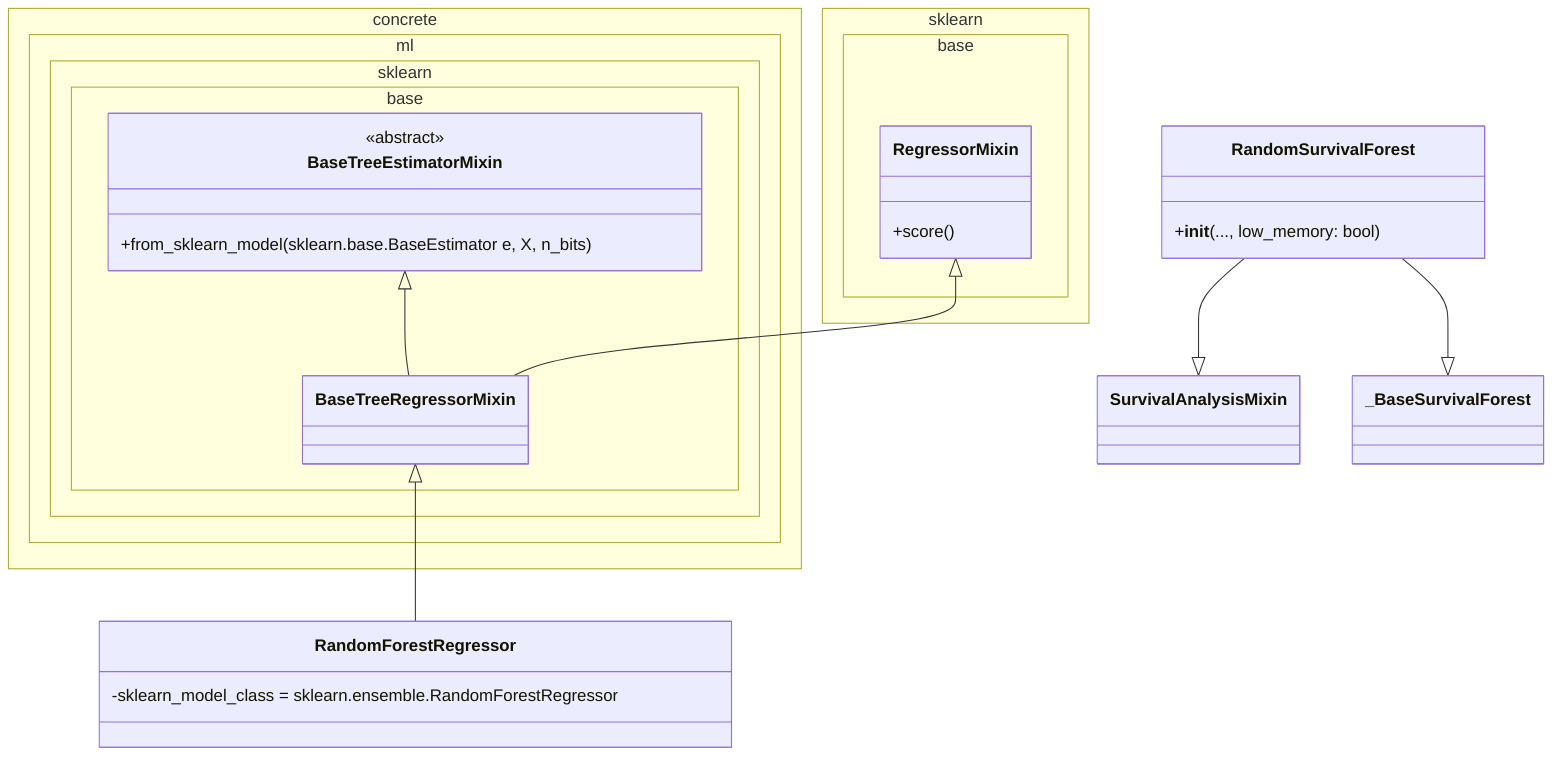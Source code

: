 classDiagram

   namespace sklearn.base {
    class RegressorMixin
    }

    namespace concrete.ml.sklearn.base {
    class BaseTreeEstimatorMixin
    class BaseTreeRegressorMixin
    }

    RandomSurvivalForest --|> SurvivalAnalysisMixin
    RandomSurvivalForest --|> _BaseSurvivalForest
    BaseTreeRegressorMixin <|-- RandomForestRegressor
    BaseTreeEstimatorMixin <|-- BaseTreeRegressorMixin
    RegressorMixin <|-- BaseTreeRegressorMixin

    class RandomForestRegressor{
      -sklearn_model_class = sklearn.ensemble.RandomForestRegressor

    }

    class RegressorMixin {
        +score()
    }

   class BaseTreeEstimatorMixin{
     <<abstract>> 
      +from_sklearn_model(sklearn.base.BaseEstimator e, X, n_bits)

    }

    class RandomSurvivalForest{
      +__init__(..., low_memory: bool)

    }